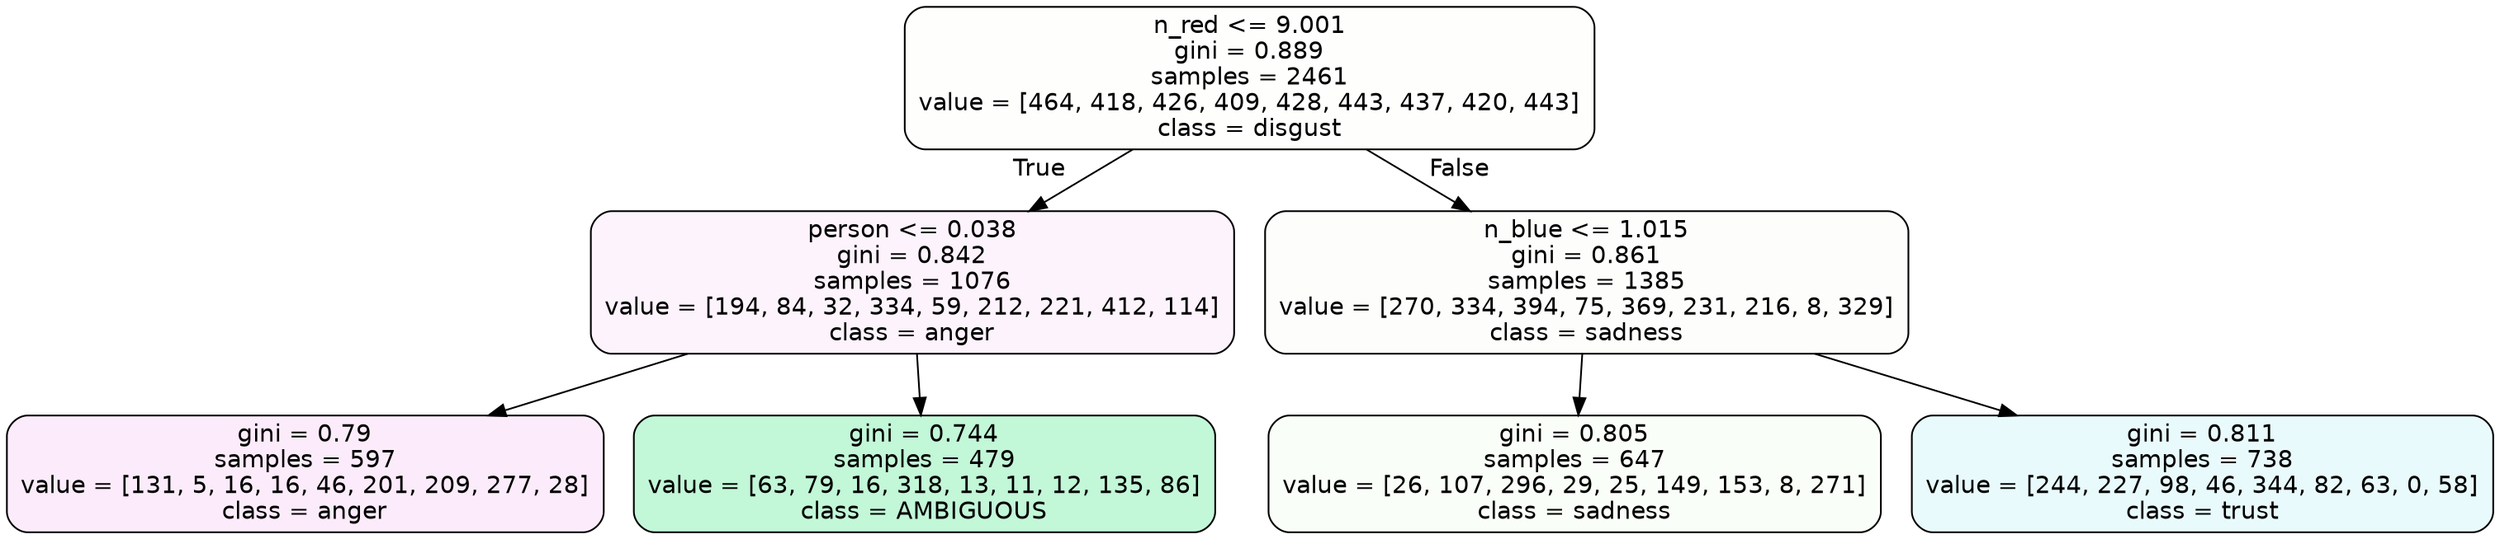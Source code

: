 digraph Tree {
node [shape=box, style="filled, rounded", color="black", fontname=helvetica] ;
edge [fontname=helvetica] ;
0 [label="n_red <= 9.001\ngini = 0.889\nsamples = 2461\nvalue = [464, 418, 426, 409, 428, 443, 437, 420, 443]\nclass = disgust", fillcolor="#e5813902"] ;
1 [label="person <= 0.038\ngini = 0.842\nsamples = 1076\nvalue = [194, 84, 32, 334, 59, 212, 221, 412, 114]\nclass = anger", fillcolor="#e539d70f"] ;
0 -> 1 [labeldistance=2.5, labelangle=45, headlabel="True"] ;
2 [label="gini = 0.79\nsamples = 597\nvalue = [131, 5, 16, 16, 46, 201, 209, 277, 28]\nclass = anger", fillcolor="#e539d718"] ;
1 -> 2 ;
3 [label="gini = 0.744\nsamples = 479\nvalue = [63, 79, 16, 318, 13, 11, 12, 135, 86]\nclass = AMBIGUOUS", fillcolor="#39e5814e"] ;
1 -> 3 ;
4 [label="n_blue <= 1.015\ngini = 0.861\nsamples = 1385\nvalue = [270, 334, 394, 75, 369, 231, 216, 8, 329]\nclass = sadness", fillcolor="#64e53903"] ;
0 -> 4 [labeldistance=2.5, labelangle=-45, headlabel="False"] ;
5 [label="gini = 0.805\nsamples = 647\nvalue = [26, 107, 296, 29, 25, 149, 153, 8, 271]\nclass = sadness", fillcolor="#64e53908"] ;
4 -> 5 ;
6 [label="gini = 0.811\nsamples = 738\nvalue = [244, 227, 98, 46, 344, 82, 63, 0, 58]\nclass = trust", fillcolor="#39d7e51c"] ;
4 -> 6 ;
}